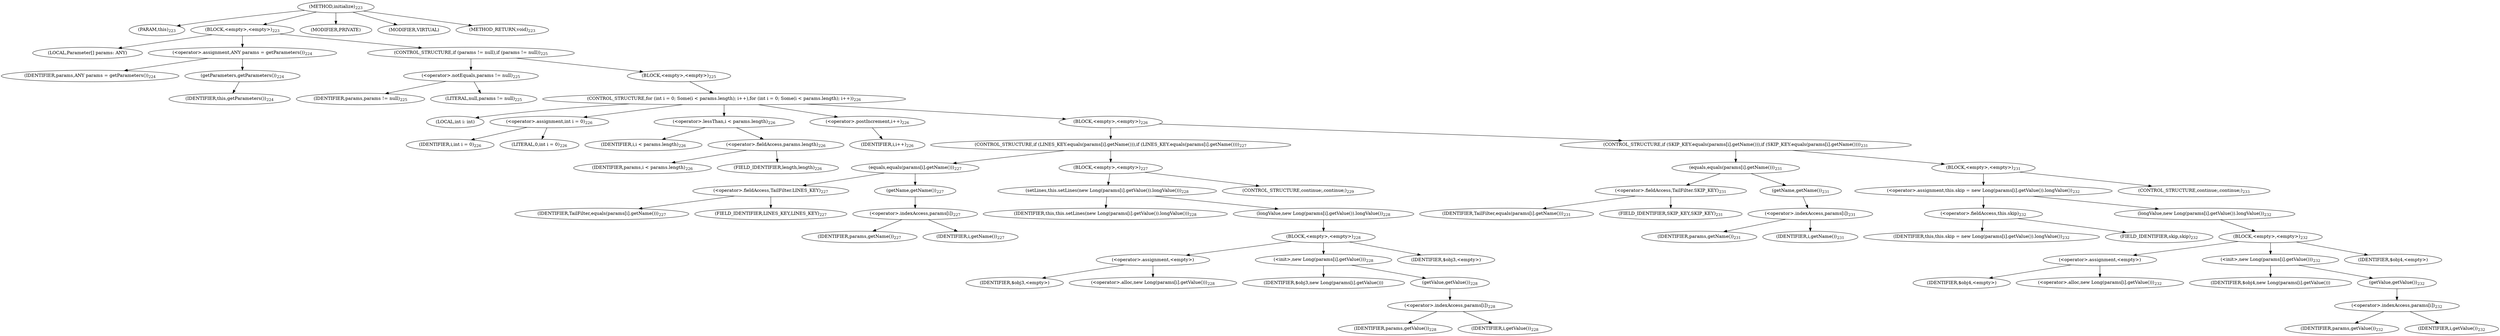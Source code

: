 digraph "initialize" {  
"320" [label = <(METHOD,initialize)<SUB>223</SUB>> ]
"22" [label = <(PARAM,this)<SUB>223</SUB>> ]
"321" [label = <(BLOCK,&lt;empty&gt;,&lt;empty&gt;)<SUB>223</SUB>> ]
"322" [label = <(LOCAL,Parameter[] params: ANY)> ]
"323" [label = <(&lt;operator&gt;.assignment,ANY params = getParameters())<SUB>224</SUB>> ]
"324" [label = <(IDENTIFIER,params,ANY params = getParameters())<SUB>224</SUB>> ]
"325" [label = <(getParameters,getParameters())<SUB>224</SUB>> ]
"21" [label = <(IDENTIFIER,this,getParameters())<SUB>224</SUB>> ]
"326" [label = <(CONTROL_STRUCTURE,if (params != null),if (params != null))<SUB>225</SUB>> ]
"327" [label = <(&lt;operator&gt;.notEquals,params != null)<SUB>225</SUB>> ]
"328" [label = <(IDENTIFIER,params,params != null)<SUB>225</SUB>> ]
"329" [label = <(LITERAL,null,params != null)<SUB>225</SUB>> ]
"330" [label = <(BLOCK,&lt;empty&gt;,&lt;empty&gt;)<SUB>225</SUB>> ]
"331" [label = <(CONTROL_STRUCTURE,for (int i = 0; Some(i &lt; params.length); i++),for (int i = 0; Some(i &lt; params.length); i++))<SUB>226</SUB>> ]
"332" [label = <(LOCAL,int i: int)> ]
"333" [label = <(&lt;operator&gt;.assignment,int i = 0)<SUB>226</SUB>> ]
"334" [label = <(IDENTIFIER,i,int i = 0)<SUB>226</SUB>> ]
"335" [label = <(LITERAL,0,int i = 0)<SUB>226</SUB>> ]
"336" [label = <(&lt;operator&gt;.lessThan,i &lt; params.length)<SUB>226</SUB>> ]
"337" [label = <(IDENTIFIER,i,i &lt; params.length)<SUB>226</SUB>> ]
"338" [label = <(&lt;operator&gt;.fieldAccess,params.length)<SUB>226</SUB>> ]
"339" [label = <(IDENTIFIER,params,i &lt; params.length)<SUB>226</SUB>> ]
"340" [label = <(FIELD_IDENTIFIER,length,length)<SUB>226</SUB>> ]
"341" [label = <(&lt;operator&gt;.postIncrement,i++)<SUB>226</SUB>> ]
"342" [label = <(IDENTIFIER,i,i++)<SUB>226</SUB>> ]
"343" [label = <(BLOCK,&lt;empty&gt;,&lt;empty&gt;)<SUB>226</SUB>> ]
"344" [label = <(CONTROL_STRUCTURE,if (LINES_KEY.equals(params[i].getName())),if (LINES_KEY.equals(params[i].getName())))<SUB>227</SUB>> ]
"345" [label = <(equals,equals(params[i].getName()))<SUB>227</SUB>> ]
"346" [label = <(&lt;operator&gt;.fieldAccess,TailFilter.LINES_KEY)<SUB>227</SUB>> ]
"347" [label = <(IDENTIFIER,TailFilter,equals(params[i].getName()))<SUB>227</SUB>> ]
"348" [label = <(FIELD_IDENTIFIER,LINES_KEY,LINES_KEY)<SUB>227</SUB>> ]
"349" [label = <(getName,getName())<SUB>227</SUB>> ]
"350" [label = <(&lt;operator&gt;.indexAccess,params[i])<SUB>227</SUB>> ]
"351" [label = <(IDENTIFIER,params,getName())<SUB>227</SUB>> ]
"352" [label = <(IDENTIFIER,i,getName())<SUB>227</SUB>> ]
"353" [label = <(BLOCK,&lt;empty&gt;,&lt;empty&gt;)<SUB>227</SUB>> ]
"354" [label = <(setLines,this.setLines(new Long(params[i].getValue()).longValue()))<SUB>228</SUB>> ]
"23" [label = <(IDENTIFIER,this,this.setLines(new Long(params[i].getValue()).longValue()))<SUB>228</SUB>> ]
"355" [label = <(longValue,new Long(params[i].getValue()).longValue())<SUB>228</SUB>> ]
"356" [label = <(BLOCK,&lt;empty&gt;,&lt;empty&gt;)<SUB>228</SUB>> ]
"357" [label = <(&lt;operator&gt;.assignment,&lt;empty&gt;)> ]
"358" [label = <(IDENTIFIER,$obj3,&lt;empty&gt;)> ]
"359" [label = <(&lt;operator&gt;.alloc,new Long(params[i].getValue()))<SUB>228</SUB>> ]
"360" [label = <(&lt;init&gt;,new Long(params[i].getValue()))<SUB>228</SUB>> ]
"361" [label = <(IDENTIFIER,$obj3,new Long(params[i].getValue()))> ]
"362" [label = <(getValue,getValue())<SUB>228</SUB>> ]
"363" [label = <(&lt;operator&gt;.indexAccess,params[i])<SUB>228</SUB>> ]
"364" [label = <(IDENTIFIER,params,getValue())<SUB>228</SUB>> ]
"365" [label = <(IDENTIFIER,i,getValue())<SUB>228</SUB>> ]
"366" [label = <(IDENTIFIER,$obj3,&lt;empty&gt;)> ]
"367" [label = <(CONTROL_STRUCTURE,continue;,continue;)<SUB>229</SUB>> ]
"368" [label = <(CONTROL_STRUCTURE,if (SKIP_KEY.equals(params[i].getName())),if (SKIP_KEY.equals(params[i].getName())))<SUB>231</SUB>> ]
"369" [label = <(equals,equals(params[i].getName()))<SUB>231</SUB>> ]
"370" [label = <(&lt;operator&gt;.fieldAccess,TailFilter.SKIP_KEY)<SUB>231</SUB>> ]
"371" [label = <(IDENTIFIER,TailFilter,equals(params[i].getName()))<SUB>231</SUB>> ]
"372" [label = <(FIELD_IDENTIFIER,SKIP_KEY,SKIP_KEY)<SUB>231</SUB>> ]
"373" [label = <(getName,getName())<SUB>231</SUB>> ]
"374" [label = <(&lt;operator&gt;.indexAccess,params[i])<SUB>231</SUB>> ]
"375" [label = <(IDENTIFIER,params,getName())<SUB>231</SUB>> ]
"376" [label = <(IDENTIFIER,i,getName())<SUB>231</SUB>> ]
"377" [label = <(BLOCK,&lt;empty&gt;,&lt;empty&gt;)<SUB>231</SUB>> ]
"378" [label = <(&lt;operator&gt;.assignment,this.skip = new Long(params[i].getValue()).longValue())<SUB>232</SUB>> ]
"379" [label = <(&lt;operator&gt;.fieldAccess,this.skip)<SUB>232</SUB>> ]
"380" [label = <(IDENTIFIER,this,this.skip = new Long(params[i].getValue()).longValue())<SUB>232</SUB>> ]
"381" [label = <(FIELD_IDENTIFIER,skip,skip)<SUB>232</SUB>> ]
"382" [label = <(longValue,new Long(params[i].getValue()).longValue())<SUB>232</SUB>> ]
"383" [label = <(BLOCK,&lt;empty&gt;,&lt;empty&gt;)<SUB>232</SUB>> ]
"384" [label = <(&lt;operator&gt;.assignment,&lt;empty&gt;)> ]
"385" [label = <(IDENTIFIER,$obj4,&lt;empty&gt;)> ]
"386" [label = <(&lt;operator&gt;.alloc,new Long(params[i].getValue()))<SUB>232</SUB>> ]
"387" [label = <(&lt;init&gt;,new Long(params[i].getValue()))<SUB>232</SUB>> ]
"388" [label = <(IDENTIFIER,$obj4,new Long(params[i].getValue()))> ]
"389" [label = <(getValue,getValue())<SUB>232</SUB>> ]
"390" [label = <(&lt;operator&gt;.indexAccess,params[i])<SUB>232</SUB>> ]
"391" [label = <(IDENTIFIER,params,getValue())<SUB>232</SUB>> ]
"392" [label = <(IDENTIFIER,i,getValue())<SUB>232</SUB>> ]
"393" [label = <(IDENTIFIER,$obj4,&lt;empty&gt;)> ]
"394" [label = <(CONTROL_STRUCTURE,continue;,continue;)<SUB>233</SUB>> ]
"395" [label = <(MODIFIER,PRIVATE)> ]
"396" [label = <(MODIFIER,VIRTUAL)> ]
"397" [label = <(METHOD_RETURN,void)<SUB>223</SUB>> ]
  "320" -> "22" 
  "320" -> "321" 
  "320" -> "395" 
  "320" -> "396" 
  "320" -> "397" 
  "321" -> "322" 
  "321" -> "323" 
  "321" -> "326" 
  "323" -> "324" 
  "323" -> "325" 
  "325" -> "21" 
  "326" -> "327" 
  "326" -> "330" 
  "327" -> "328" 
  "327" -> "329" 
  "330" -> "331" 
  "331" -> "332" 
  "331" -> "333" 
  "331" -> "336" 
  "331" -> "341" 
  "331" -> "343" 
  "333" -> "334" 
  "333" -> "335" 
  "336" -> "337" 
  "336" -> "338" 
  "338" -> "339" 
  "338" -> "340" 
  "341" -> "342" 
  "343" -> "344" 
  "343" -> "368" 
  "344" -> "345" 
  "344" -> "353" 
  "345" -> "346" 
  "345" -> "349" 
  "346" -> "347" 
  "346" -> "348" 
  "349" -> "350" 
  "350" -> "351" 
  "350" -> "352" 
  "353" -> "354" 
  "353" -> "367" 
  "354" -> "23" 
  "354" -> "355" 
  "355" -> "356" 
  "356" -> "357" 
  "356" -> "360" 
  "356" -> "366" 
  "357" -> "358" 
  "357" -> "359" 
  "360" -> "361" 
  "360" -> "362" 
  "362" -> "363" 
  "363" -> "364" 
  "363" -> "365" 
  "368" -> "369" 
  "368" -> "377" 
  "369" -> "370" 
  "369" -> "373" 
  "370" -> "371" 
  "370" -> "372" 
  "373" -> "374" 
  "374" -> "375" 
  "374" -> "376" 
  "377" -> "378" 
  "377" -> "394" 
  "378" -> "379" 
  "378" -> "382" 
  "379" -> "380" 
  "379" -> "381" 
  "382" -> "383" 
  "383" -> "384" 
  "383" -> "387" 
  "383" -> "393" 
  "384" -> "385" 
  "384" -> "386" 
  "387" -> "388" 
  "387" -> "389" 
  "389" -> "390" 
  "390" -> "391" 
  "390" -> "392" 
}
